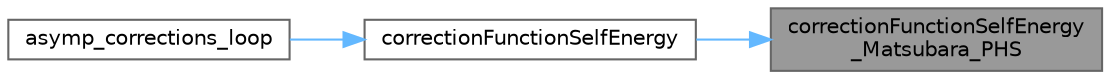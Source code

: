 digraph "correctionFunctionSelfEnergy_Matsubara_PHS"
{
 // INTERACTIVE_SVG=YES
 // LATEX_PDF_SIZE
  bgcolor="transparent";
  edge [fontname=Helvetica,fontsize=10,labelfontname=Helvetica,labelfontsize=10];
  node [fontname=Helvetica,fontsize=10,shape=box,height=0.2,width=0.4];
  rankdir="RL";
  Node1 [id="Node000001",label="correctionFunctionSelfEnergy\l_Matsubara_PHS",height=0.2,width=0.4,color="gray40", fillcolor="grey60", style="filled", fontcolor="black",tooltip=" "];
  Node1 -> Node2 [id="edge1_Node000001_Node000002",dir="back",color="steelblue1",style="solid",tooltip=" "];
  Node2 [id="Node000002",label="correctionFunctionSelfEnergy",height=0.2,width=0.4,color="grey40", fillcolor="white", style="filled",URL="$d0/d0e/loop__corrections_8hpp.html#abbe7409d3b32cbd812c187aa89745a83",tooltip=" "];
  Node2 -> Node3 [id="edge2_Node000002_Node000003",dir="back",color="steelblue1",style="solid",tooltip=" "];
  Node3 [id="Node000003",label="asymp_corrections_loop",height=0.2,width=0.4,color="grey40", fillcolor="white", style="filled",URL="$d2/df0/correction__functions_8hpp.html#ad39986be0f18f26c38ab2fe8016d5b0a",tooltip=" "];
}
